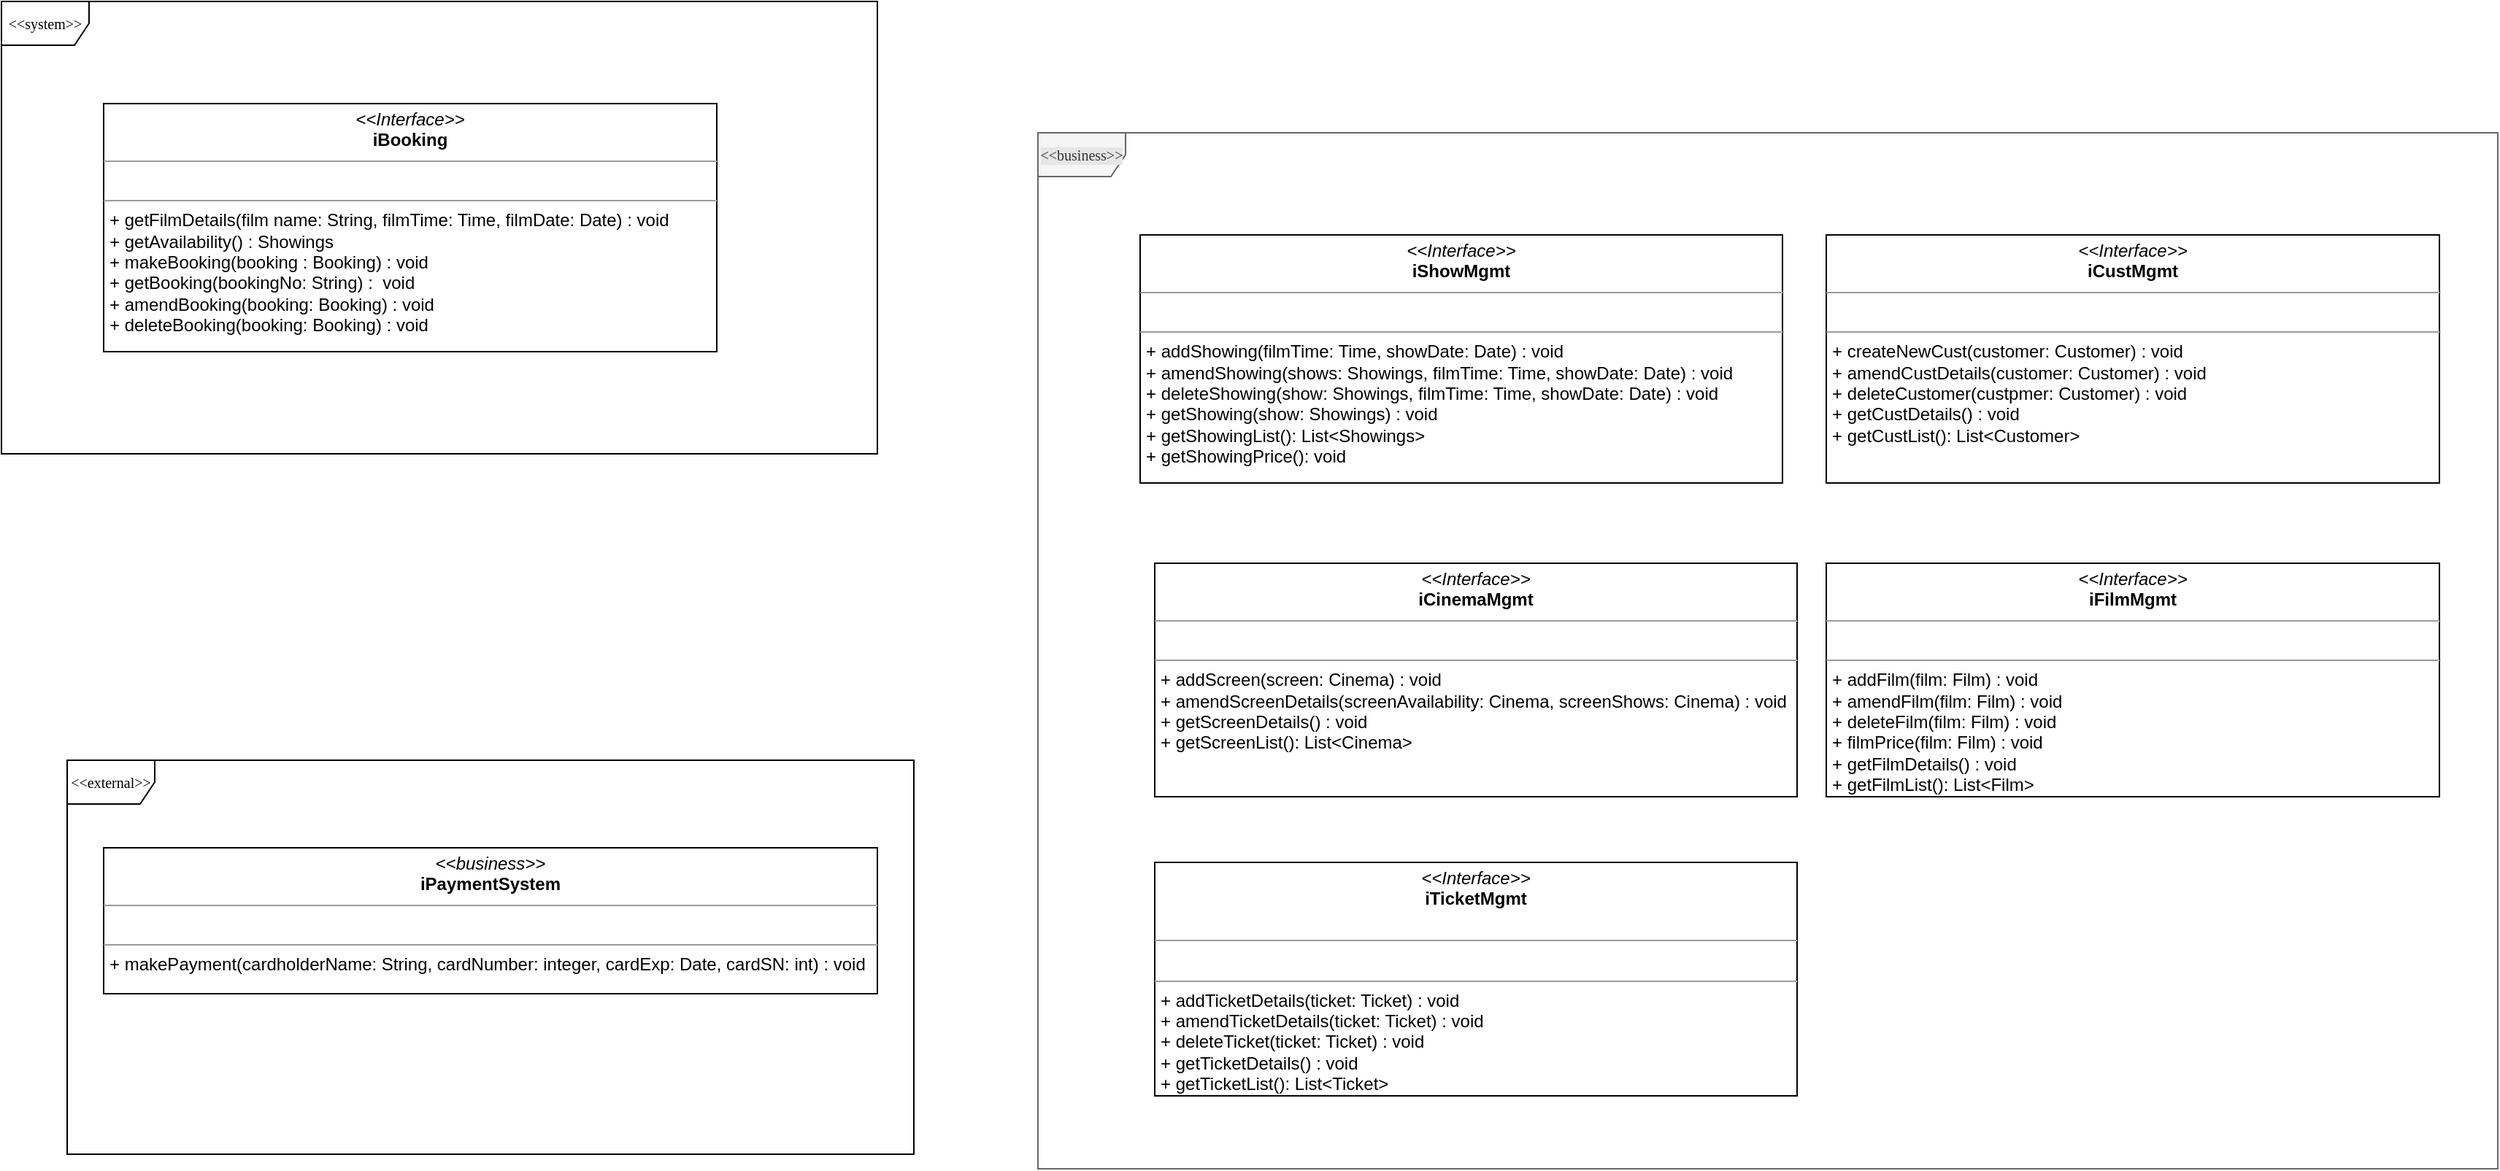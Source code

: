 <mxfile version="10.6.0" type="github"><diagram name="Page-1" id="c4acf3e9-155e-7222-9cf6-157b1a14988f"><mxGraphModel dx="2636" dy="806" grid="1" gridSize="10" guides="1" tooltips="1" connect="1" arrows="1" fold="1" page="1" pageScale="1" pageWidth="850" pageHeight="1100" background="#ffffff" math="0" shadow="0"><root><mxCell id="0"/><mxCell id="1" parent="0"/><mxCell id="17acba5748e5396b-1" value="&amp;lt;&amp;lt;system&amp;gt;&amp;gt;" style="shape=umlFrame;whiteSpace=wrap;html=1;rounded=0;shadow=0;comic=0;labelBackgroundColor=none;strokeColor=#000000;strokeWidth=1;fillColor=#ffffff;fontFamily=Verdana;fontSize=10;fontColor=#000000;align=center;" parent="1" vertex="1"><mxGeometry x="-830" y="20" width="600" height="310" as="geometry"/></mxCell><mxCell id="5d2195bd80daf111-18" value="&lt;p style=&quot;margin: 0px ; margin-top: 4px ; text-align: center&quot;&gt;&lt;i&gt;&amp;lt;&amp;lt;Interface&amp;gt;&amp;gt;&lt;/i&gt;&lt;br&gt;&lt;b&gt;iBooking&lt;/b&gt;&lt;/p&gt;&lt;hr size=&quot;1&quot;&gt;&lt;p style=&quot;margin: 0px ; margin-left: 4px&quot;&gt;&lt;br&gt;&lt;/p&gt;&lt;hr size=&quot;1&quot;&gt;&lt;p style=&quot;margin: 0px ; margin-left: 4px&quot;&gt;+ getFilmDetails(film name: String, filmTime: Time, filmDate: Date) : void&lt;br&gt;+ getAvailability() : Showings&lt;/p&gt;&lt;p style=&quot;margin: 0px ; margin-left: 4px&quot;&gt;+ makeBooking(booking : Booking) : void&lt;/p&gt;&lt;p style=&quot;margin: 0px ; margin-left: 4px&quot;&gt;+ getBooking(bookingNo: String) :&amp;nbsp; void&lt;/p&gt;&lt;p style=&quot;margin: 0px ; margin-left: 4px&quot;&gt;+ amendBooking(booking: Booking) : void&lt;/p&gt;&lt;p style=&quot;margin: 0px ; margin-left: 4px&quot;&gt;+ deleteBooking(booking: Booking) : void&lt;/p&gt;" style="verticalAlign=top;align=left;overflow=fill;fontSize=12;fontFamily=Helvetica;html=1;rounded=0;shadow=0;comic=0;labelBackgroundColor=none;strokeColor=#000000;strokeWidth=1;fillColor=#ffffff;" parent="1" vertex="1"><mxGeometry x="-760" y="90" width="420" height="170" as="geometry"/></mxCell><mxCell id="eyrqZgFsAkRSVIKh_i3--1" value="&amp;lt;&amp;lt;external&amp;gt;&amp;gt;" style="shape=umlFrame;whiteSpace=wrap;html=1;rounded=0;shadow=0;comic=0;labelBackgroundColor=none;strokeColor=#000000;strokeWidth=1;fillColor=#ffffff;fontFamily=Verdana;fontSize=10;fontColor=#000000;align=center;" vertex="1" parent="1"><mxGeometry x="-785" y="540" width="580" height="270" as="geometry"/></mxCell><mxCell id="eyrqZgFsAkRSVIKh_i3--2" value="&lt;p style=&quot;margin: 0px ; margin-top: 4px ; text-align: center&quot;&gt;&lt;i&gt;&amp;lt;&amp;lt;business&amp;gt;&amp;gt;&lt;/i&gt;&lt;br&gt;&lt;b&gt;iPaymentSystem&lt;/b&gt;&lt;/p&gt;&lt;hr size=&quot;1&quot;&gt;&lt;p style=&quot;margin: 0px ; margin-left: 4px&quot;&gt;&lt;br&gt;&lt;/p&gt;&lt;hr size=&quot;1&quot;&gt;&lt;p style=&quot;margin: 0px ; margin-left: 4px&quot;&gt;+ makePayment(cardholderName: String, cardNumber: integer, cardExp: Date, cardSN: int) : void&lt;br&gt;&lt;/p&gt;" style="verticalAlign=top;align=left;overflow=fill;fontSize=12;fontFamily=Helvetica;html=1;rounded=0;shadow=0;comic=0;labelBackgroundColor=none;strokeColor=#000000;strokeWidth=1;fillColor=#ffffff;" vertex="1" parent="1"><mxGeometry x="-760" y="600" width="530" height="100" as="geometry"/></mxCell><mxCell id="eyrqZgFsAkRSVIKh_i3--3" value="&lt;span style=&quot;background-color: rgb(230 , 230 , 230)&quot;&gt;&amp;lt;&amp;lt;business&amp;gt;&amp;gt;&lt;/span&gt;" style="shape=umlFrame;whiteSpace=wrap;html=1;rounded=0;shadow=0;comic=0;labelBackgroundColor=#E6E6E6;strokeColor=#666666;strokeWidth=1;fillColor=#F5F5F5;fontFamily=Verdana;fontSize=10;fontColor=#333333;align=center;" vertex="1" parent="1"><mxGeometry x="-120" y="110" width="1000" height="710" as="geometry"/></mxCell><mxCell id="eyrqZgFsAkRSVIKh_i3--4" value="&lt;p style=&quot;margin: 0px ; margin-top: 4px ; text-align: center&quot;&gt;&lt;i&gt;&amp;lt;&amp;lt;Interface&amp;gt;&amp;gt;&lt;/i&gt;&lt;br&gt;&lt;b&gt;iShowMgmt&lt;/b&gt;&lt;/p&gt;&lt;hr size=&quot;1&quot;&gt;&lt;p style=&quot;margin: 0px ; margin-left: 4px&quot;&gt;&lt;br&gt;&lt;/p&gt;&lt;hr size=&quot;1&quot;&gt;&lt;p style=&quot;margin: 0px ; margin-left: 4px&quot;&gt;+ addShowing(filmTime: Time, showDate: Date) : void&lt;/p&gt;&lt;p style=&quot;margin: 0px ; margin-left: 4px&quot;&gt;+ amendShowing(shows: Showings, filmTime: Time, showDate: Date) : void&lt;/p&gt;&lt;p style=&quot;margin: 0px ; margin-left: 4px&quot;&gt;+ deleteShowing(show: Showings, filmTime: Time, showDate: Date) : void&lt;br&gt;&lt;/p&gt;&lt;p style=&quot;margin: 0px ; margin-left: 4px&quot;&gt;+ getShowing(show: Showings) : void&lt;/p&gt;&lt;p style=&quot;margin: 0px ; margin-left: 4px&quot;&gt;+ getShowingList(): List&amp;lt;Showings&amp;gt;&lt;/p&gt;&lt;p style=&quot;margin: 0px ; margin-left: 4px&quot;&gt;+ getShowingPrice(): void&lt;br&gt;&lt;br&gt;&lt;/p&gt;&lt;p style=&quot;margin: 0px ; margin-left: 4px&quot;&gt;&lt;br&gt;&lt;/p&gt;" style="verticalAlign=top;align=left;overflow=fill;fontSize=12;fontFamily=Helvetica;html=1;rounded=0;shadow=0;comic=0;labelBackgroundColor=none;strokeColor=#000000;strokeWidth=1;fillColor=#ffffff;" vertex="1" parent="1"><mxGeometry x="-50" y="180" width="440" height="170" as="geometry"/></mxCell><mxCell id="eyrqZgFsAkRSVIKh_i3--6" value="&lt;p style=&quot;margin: 0px ; margin-top: 4px ; text-align: center&quot;&gt;&lt;i&gt;&amp;lt;&amp;lt;Interface&amp;gt;&amp;gt;&lt;/i&gt;&lt;br&gt;&lt;b&gt;iCustMgmt&lt;/b&gt;&lt;/p&gt;&lt;hr size=&quot;1&quot;&gt;&lt;p style=&quot;margin: 0px ; margin-left: 4px&quot;&gt;&lt;br&gt;&lt;/p&gt;&lt;hr size=&quot;1&quot;&gt;&lt;p style=&quot;margin: 0px ; margin-left: 4px&quot;&gt;+ createNewCust(customer: Customer) : void&lt;/p&gt;&lt;p style=&quot;margin: 0px ; margin-left: 4px&quot;&gt;+ amendCustDetails(customer: Customer) : void&lt;/p&gt;&lt;p style=&quot;margin: 0px ; margin-left: 4px&quot;&gt;+ deleteCustomer(custpmer: Customer) : void&lt;br&gt;&lt;/p&gt;&lt;p style=&quot;margin: 0px ; margin-left: 4px&quot;&gt;+ getCustDetails() : void&lt;/p&gt;&lt;p style=&quot;margin: 0px ; margin-left: 4px&quot;&gt;+ getCustList(): List&amp;lt;Customer&amp;gt;&lt;/p&gt;" style="verticalAlign=top;align=left;overflow=fill;fontSize=12;fontFamily=Helvetica;html=1;rounded=0;shadow=0;comic=0;labelBackgroundColor=none;strokeColor=#000000;strokeWidth=1;fillColor=#ffffff;" vertex="1" parent="1"><mxGeometry x="420" y="180" width="420" height="170" as="geometry"/></mxCell><mxCell id="eyrqZgFsAkRSVIKh_i3--7" value="&lt;p style=&quot;margin: 0px ; margin-top: 4px ; text-align: center&quot;&gt;&lt;i&gt;&amp;lt;&amp;lt;Interface&amp;gt;&amp;gt;&lt;/i&gt;&lt;br&gt;&lt;b&gt;iTicketMgmt&lt;/b&gt;&lt;/p&gt;&lt;br&gt;&lt;hr size=&quot;1&quot;&gt;&lt;p style=&quot;margin: 0px ; margin-left: 4px&quot;&gt;&lt;br&gt;&lt;/p&gt;&lt;hr size=&quot;1&quot;&gt;&lt;p style=&quot;margin: 0px ; margin-left: 4px&quot;&gt;+ addTicketDetails(ticket: Ticket) : void&lt;/p&gt;&lt;p style=&quot;margin: 0px ; margin-left: 4px&quot;&gt;+ amendTicketDetails(ticket: Ticket&lt;span&gt;) : void&lt;/span&gt;&lt;/p&gt;&lt;p style=&quot;margin: 0px ; margin-left: 4px&quot;&gt;&lt;span&gt;+ deleteTicket(ticket: Ticket) : void&lt;/span&gt;&lt;/p&gt;&lt;p style=&quot;margin: 0px ; margin-left: 4px&quot;&gt;+ getTicketDetails() : void&lt;br&gt;&lt;/p&gt;&lt;p style=&quot;margin: 0px ; margin-left: 4px&quot;&gt;+ getTicketList(): List&amp;lt;Ticket&amp;gt;&lt;br&gt;&lt;/p&gt;" style="verticalAlign=top;align=left;overflow=fill;fontSize=12;fontFamily=Helvetica;html=1;rounded=0;shadow=0;comic=0;labelBackgroundColor=none;strokeColor=#000000;strokeWidth=1;fillColor=#ffffff;" vertex="1" parent="1"><mxGeometry x="-40" y="610" width="440" height="160" as="geometry"/></mxCell><mxCell id="eyrqZgFsAkRSVIKh_i3--8" value="&lt;p style=&quot;margin: 0px ; margin-top: 4px ; text-align: center&quot;&gt;&lt;i&gt;&amp;lt;&amp;lt;Interface&amp;gt;&amp;gt;&lt;/i&gt;&lt;br&gt;&lt;b&gt;iFilmMgmt&lt;/b&gt;&lt;/p&gt;&lt;hr size=&quot;1&quot;&gt;&lt;p style=&quot;margin: 0px ; margin-left: 4px&quot;&gt;&lt;br&gt;&lt;/p&gt;&lt;hr size=&quot;1&quot;&gt;&lt;p style=&quot;margin: 0px ; margin-left: 4px&quot;&gt;+ addFilm(film: Film) : void&lt;/p&gt;&lt;p style=&quot;margin: 0px ; margin-left: 4px&quot;&gt;+ amendFilm(film: Film) : void&lt;/p&gt;&lt;p style=&quot;margin: 0px ; margin-left: 4px&quot;&gt;+ deleteFilm(film: Film) : void&lt;br&gt;+ filmPrice(film: Film) : void&lt;br&gt;+ getFilmDetails() : void&lt;/p&gt;&lt;p style=&quot;margin: 0px ; margin-left: 4px&quot;&gt;+ getFilmList(): List&amp;lt;Film&amp;gt;&lt;/p&gt;" style="verticalAlign=top;align=left;overflow=fill;fontSize=12;fontFamily=Helvetica;html=1;rounded=0;shadow=0;comic=0;labelBackgroundColor=none;strokeColor=#000000;strokeWidth=1;fillColor=#ffffff;" vertex="1" parent="1"><mxGeometry x="420" y="405" width="420" height="160" as="geometry"/></mxCell><mxCell id="eyrqZgFsAkRSVIKh_i3--10" value="&lt;p style=&quot;margin: 0px ; margin-top: 4px ; text-align: center&quot;&gt;&lt;i&gt;&amp;lt;&amp;lt;Interface&amp;gt;&amp;gt;&lt;/i&gt;&lt;br&gt;&lt;b&gt;iCinemaMgmt&lt;/b&gt;&lt;/p&gt;&lt;hr size=&quot;1&quot;&gt;&lt;p style=&quot;margin: 0px ; margin-left: 4px&quot;&gt;&lt;br&gt;&lt;/p&gt;&lt;hr size=&quot;1&quot;&gt;&lt;p style=&quot;margin: 0px ; margin-left: 4px&quot;&gt;+ addScreen(screen: Cinema) : void&lt;/p&gt;&lt;p style=&quot;margin: 0px ; margin-left: 4px&quot;&gt;+ amendScreenDetails(screenAvailability: Cinema, screenShows: Cinema&lt;span&gt;) : void&lt;/span&gt;&lt;/p&gt;&lt;p style=&quot;margin: 0px ; margin-left: 4px&quot;&gt;+ getScreenDetails() : void&lt;br&gt;&lt;/p&gt;&lt;p style=&quot;margin: 0px ; margin-left: 4px&quot;&gt;+ getScreenList(): List&amp;lt;Cinema&amp;gt;&lt;br&gt;&lt;/p&gt;" style="verticalAlign=top;align=left;overflow=fill;fontSize=12;fontFamily=Helvetica;html=1;rounded=0;shadow=0;comic=0;labelBackgroundColor=none;strokeColor=#000000;strokeWidth=1;fillColor=#ffffff;" vertex="1" parent="1"><mxGeometry x="-40" y="405" width="440" height="160" as="geometry"/></mxCell></root></mxGraphModel></diagram></mxfile>